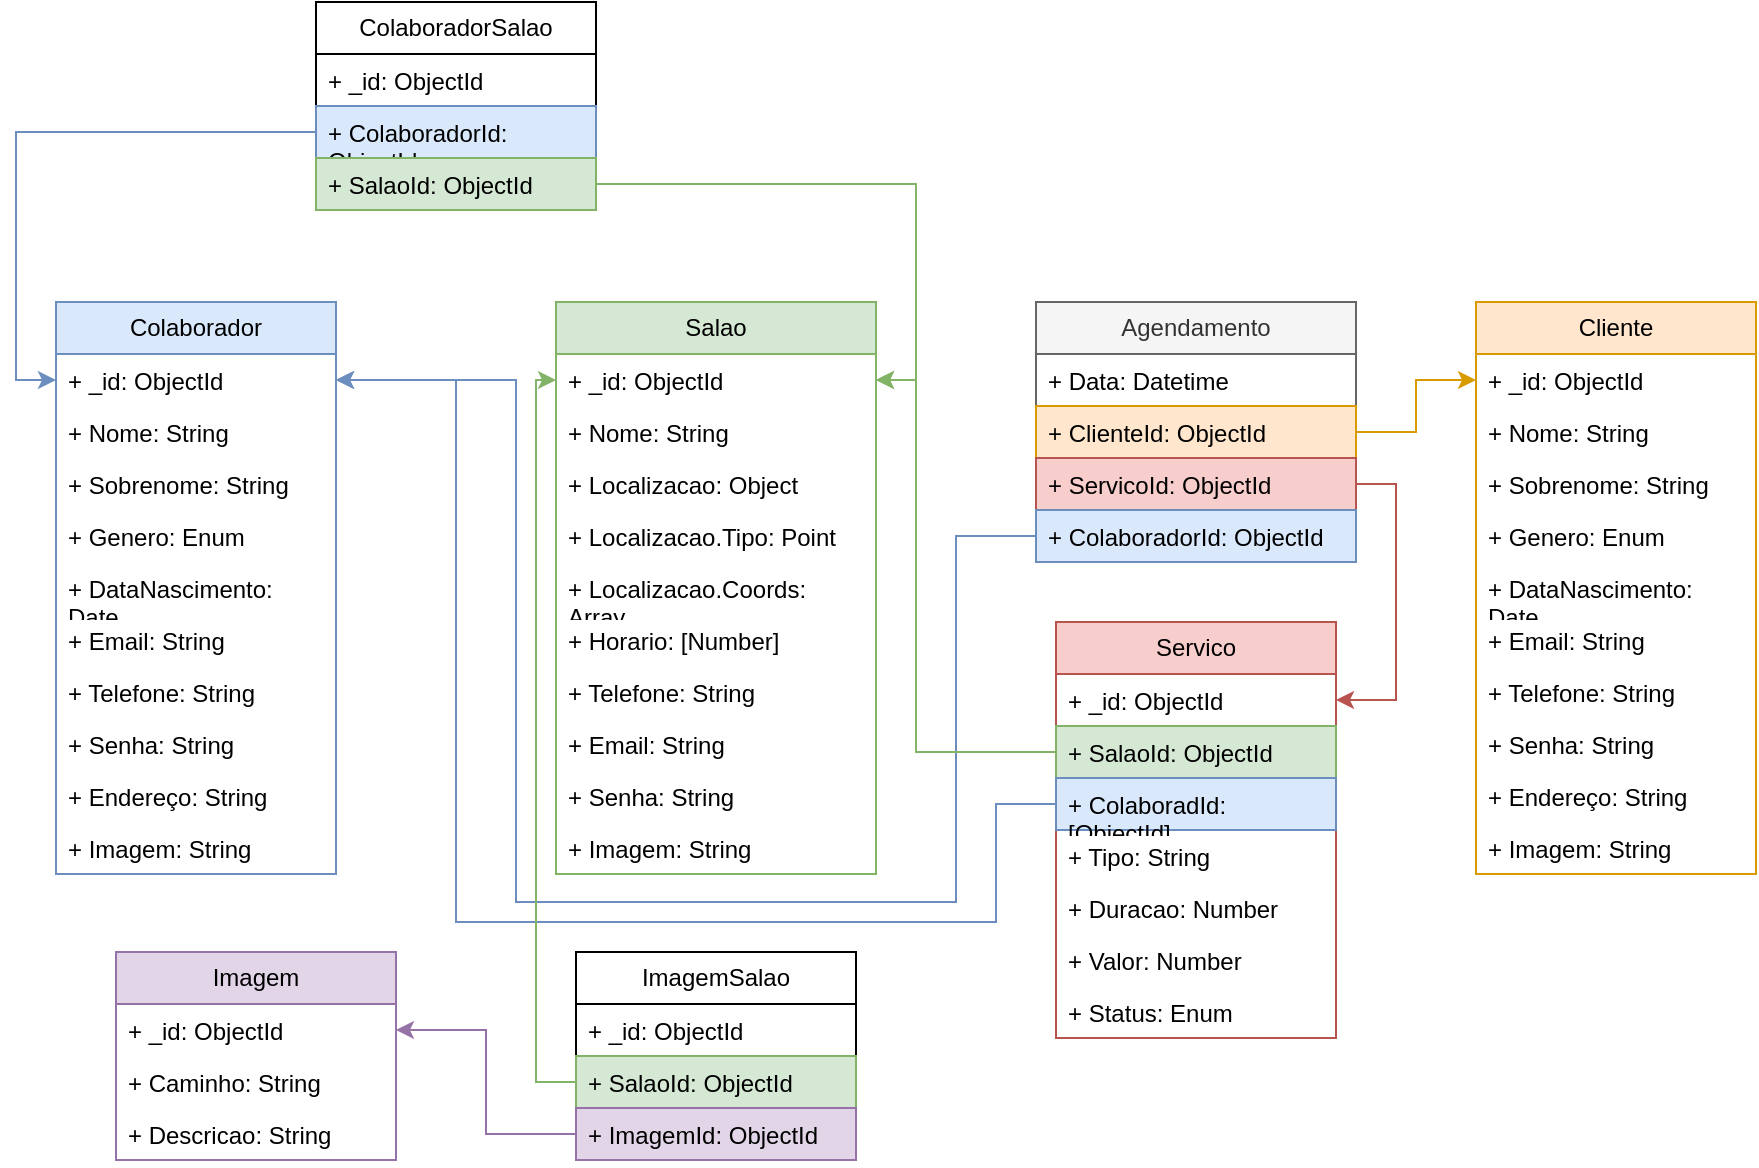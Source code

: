 <mxfile version="24.5.5" type="github">
  <diagram name="Page-1" id="6133507b-19e7-1e82-6fc7-422aa6c4b21f">
    <mxGraphModel dx="880" dy="1333" grid="1" gridSize="10" guides="1" tooltips="1" connect="1" arrows="1" fold="1" page="1" pageScale="1" pageWidth="1100" pageHeight="850" background="none" math="0" shadow="0">
      <root>
        <mxCell id="0" />
        <mxCell id="1" parent="0" />
        <mxCell id="nm-3Dstg01Z_PE1IUT6b-1" value="Salao" style="swimlane;fontStyle=0;childLayout=stackLayout;horizontal=1;startSize=26;fillColor=#d5e8d4;horizontalStack=0;resizeParent=1;resizeParentMax=0;resizeLast=0;collapsible=1;marginBottom=0;whiteSpace=wrap;html=1;strokeColor=#82b366;" parent="1" vertex="1">
          <mxGeometry x="470" y="100" width="160" height="286" as="geometry" />
        </mxCell>
        <mxCell id="nm-3Dstg01Z_PE1IUT6b-2" value="+ _id: ObjectId" style="text;strokeColor=none;fillColor=none;align=left;verticalAlign=top;spacingLeft=4;spacingRight=4;overflow=hidden;rotatable=0;points=[[0,0.5],[1,0.5]];portConstraint=eastwest;whiteSpace=wrap;html=1;" parent="nm-3Dstg01Z_PE1IUT6b-1" vertex="1">
          <mxGeometry y="26" width="160" height="26" as="geometry" />
        </mxCell>
        <mxCell id="jSLhKUpgCR64juOZnblT-56" value="+ Nome: String" style="text;strokeColor=none;fillColor=none;align=left;verticalAlign=top;spacingLeft=4;spacingRight=4;overflow=hidden;rotatable=0;points=[[0,0.5],[1,0.5]];portConstraint=eastwest;whiteSpace=wrap;html=1;" vertex="1" parent="nm-3Dstg01Z_PE1IUT6b-1">
          <mxGeometry y="52" width="160" height="26" as="geometry" />
        </mxCell>
        <mxCell id="nm-3Dstg01Z_PE1IUT6b-3" value="+ Localizacao: Object" style="text;strokeColor=none;fillColor=none;align=left;verticalAlign=top;spacingLeft=4;spacingRight=4;overflow=hidden;rotatable=0;points=[[0,0.5],[1,0.5]];portConstraint=eastwest;whiteSpace=wrap;html=1;" parent="nm-3Dstg01Z_PE1IUT6b-1" vertex="1">
          <mxGeometry y="78" width="160" height="26" as="geometry" />
        </mxCell>
        <mxCell id="jSLhKUpgCR64juOZnblT-35" value="+ Localizacao.Tipo: Point" style="text;strokeColor=none;fillColor=none;align=left;verticalAlign=top;spacingLeft=4;spacingRight=4;overflow=hidden;rotatable=0;points=[[0,0.5],[1,0.5]];portConstraint=eastwest;whiteSpace=wrap;html=1;" vertex="1" parent="nm-3Dstg01Z_PE1IUT6b-1">
          <mxGeometry y="104" width="160" height="26" as="geometry" />
        </mxCell>
        <mxCell id="jSLhKUpgCR64juOZnblT-36" value="+ Localizacao.Coords: Array" style="text;strokeColor=none;fillColor=none;align=left;verticalAlign=top;spacingLeft=4;spacingRight=4;overflow=hidden;rotatable=0;points=[[0,0.5],[1,0.5]];portConstraint=eastwest;whiteSpace=wrap;html=1;" vertex="1" parent="nm-3Dstg01Z_PE1IUT6b-1">
          <mxGeometry y="130" width="160" height="26" as="geometry" />
        </mxCell>
        <mxCell id="nm-3Dstg01Z_PE1IUT6b-4" value="+ Horario: [Number]" style="text;strokeColor=none;fillColor=none;align=left;verticalAlign=top;spacingLeft=4;spacingRight=4;overflow=hidden;rotatable=0;points=[[0,0.5],[1,0.5]];portConstraint=eastwest;whiteSpace=wrap;html=1;" parent="nm-3Dstg01Z_PE1IUT6b-1" vertex="1">
          <mxGeometry y="156" width="160" height="26" as="geometry" />
        </mxCell>
        <mxCell id="14" value="+ Telefone: String" style="text;strokeColor=none;fillColor=none;align=left;verticalAlign=top;spacingLeft=4;spacingRight=4;overflow=hidden;rotatable=0;points=[[0,0.5],[1,0.5]];portConstraint=eastwest;whiteSpace=wrap;html=1;" parent="nm-3Dstg01Z_PE1IUT6b-1" vertex="1">
          <mxGeometry y="182" width="160" height="26" as="geometry" />
        </mxCell>
        <mxCell id="15" value="+ Email: String" style="text;strokeColor=none;fillColor=none;align=left;verticalAlign=top;spacingLeft=4;spacingRight=4;overflow=hidden;rotatable=0;points=[[0,0.5],[1,0.5]];portConstraint=eastwest;whiteSpace=wrap;html=1;" parent="nm-3Dstg01Z_PE1IUT6b-1" vertex="1">
          <mxGeometry y="208" width="160" height="26" as="geometry" />
        </mxCell>
        <mxCell id="31" value="+ Senha: String" style="text;strokeColor=none;fillColor=none;align=left;verticalAlign=top;spacingLeft=4;spacingRight=4;overflow=hidden;rotatable=0;points=[[0,0.5],[1,0.5]];portConstraint=eastwest;whiteSpace=wrap;html=1;" parent="nm-3Dstg01Z_PE1IUT6b-1" vertex="1">
          <mxGeometry y="234" width="160" height="26" as="geometry" />
        </mxCell>
        <mxCell id="jSLhKUpgCR64juOZnblT-33" value="+ Imagem: String" style="text;strokeColor=none;fillColor=none;align=left;verticalAlign=top;spacingLeft=4;spacingRight=4;overflow=hidden;rotatable=0;points=[[0,0.5],[1,0.5]];portConstraint=eastwest;whiteSpace=wrap;html=1;" vertex="1" parent="nm-3Dstg01Z_PE1IUT6b-1">
          <mxGeometry y="260" width="160" height="26" as="geometry" />
        </mxCell>
        <mxCell id="nm-3Dstg01Z_PE1IUT6b-13" value="Agendamento" style="swimlane;fontStyle=0;childLayout=stackLayout;horizontal=1;startSize=26;fillColor=#f5f5f5;horizontalStack=0;resizeParent=1;resizeParentMax=0;resizeLast=0;collapsible=1;marginBottom=0;whiteSpace=wrap;html=1;fontColor=#333333;strokeColor=#666666;" parent="1" vertex="1">
          <mxGeometry x="710" y="100" width="160" height="130" as="geometry" />
        </mxCell>
        <mxCell id="nm-3Dstg01Z_PE1IUT6b-14" value="+ Data: Datetime" style="text;strokeColor=none;fillColor=none;align=left;verticalAlign=top;spacingLeft=4;spacingRight=4;overflow=hidden;rotatable=0;points=[[0,0.5],[1,0.5]];portConstraint=eastwest;whiteSpace=wrap;html=1;" parent="nm-3Dstg01Z_PE1IUT6b-13" vertex="1">
          <mxGeometry y="26" width="160" height="26" as="geometry" />
        </mxCell>
        <mxCell id="nm-3Dstg01Z_PE1IUT6b-15" value="+ ClienteId: ObjectId" style="text;strokeColor=#d79b00;fillColor=#ffe6cc;align=left;verticalAlign=top;spacingLeft=4;spacingRight=4;overflow=hidden;rotatable=0;points=[[0,0.5],[1,0.5]];portConstraint=eastwest;whiteSpace=wrap;html=1;" parent="nm-3Dstg01Z_PE1IUT6b-13" vertex="1">
          <mxGeometry y="52" width="160" height="26" as="geometry" />
        </mxCell>
        <mxCell id="nm-3Dstg01Z_PE1IUT6b-16" value="+ ServicoId: ObjectId" style="text;strokeColor=#b85450;fillColor=#f8cecc;align=left;verticalAlign=top;spacingLeft=4;spacingRight=4;overflow=hidden;rotatable=0;points=[[0,0.5],[1,0.5]];portConstraint=eastwest;whiteSpace=wrap;html=1;" parent="nm-3Dstg01Z_PE1IUT6b-13" vertex="1">
          <mxGeometry y="78" width="160" height="26" as="geometry" />
        </mxCell>
        <mxCell id="30" value="+ ColaboradorId: ObjectId" style="text;strokeColor=#6c8ebf;fillColor=#dae8fc;align=left;verticalAlign=top;spacingLeft=4;spacingRight=4;overflow=hidden;rotatable=0;points=[[0,0.5],[1,0.5]];portConstraint=eastwest;whiteSpace=wrap;html=1;" parent="nm-3Dstg01Z_PE1IUT6b-13" vertex="1">
          <mxGeometry y="104" width="160" height="26" as="geometry" />
        </mxCell>
        <mxCell id="nm-3Dstg01Z_PE1IUT6b-17" value="Servico" style="swimlane;fontStyle=0;childLayout=stackLayout;horizontal=1;startSize=26;fillColor=#f8cecc;horizontalStack=0;resizeParent=1;resizeParentMax=0;resizeLast=0;collapsible=1;marginBottom=0;whiteSpace=wrap;html=1;strokeColor=#b85450;" parent="1" vertex="1">
          <mxGeometry x="720" y="260" width="140" height="208" as="geometry" />
        </mxCell>
        <mxCell id="nm-3Dstg01Z_PE1IUT6b-18" value="+ _id: ObjectId" style="text;strokeColor=none;fillColor=none;align=left;verticalAlign=top;spacingLeft=4;spacingRight=4;overflow=hidden;rotatable=0;points=[[0,0.5],[1,0.5]];portConstraint=eastwest;whiteSpace=wrap;html=1;" parent="nm-3Dstg01Z_PE1IUT6b-17" vertex="1">
          <mxGeometry y="26" width="140" height="26" as="geometry" />
        </mxCell>
        <mxCell id="jSLhKUpgCR64juOZnblT-63" value="+ SalaoId: ObjectId" style="text;strokeColor=#82b366;fillColor=#d5e8d4;align=left;verticalAlign=top;spacingLeft=4;spacingRight=4;overflow=hidden;rotatable=0;points=[[0,0.5],[1,0.5]];portConstraint=eastwest;whiteSpace=wrap;html=1;" vertex="1" parent="nm-3Dstg01Z_PE1IUT6b-17">
          <mxGeometry y="52" width="140" height="26" as="geometry" />
        </mxCell>
        <mxCell id="jSLhKUpgCR64juOZnblT-38" value="+ ColaboradId: [ObjectId]" style="text;strokeColor=#6c8ebf;fillColor=#dae8fc;align=left;verticalAlign=top;spacingLeft=4;spacingRight=4;overflow=hidden;rotatable=0;points=[[0,0.5],[1,0.5]];portConstraint=eastwest;whiteSpace=wrap;html=1;" vertex="1" parent="nm-3Dstg01Z_PE1IUT6b-17">
          <mxGeometry y="78" width="140" height="26" as="geometry" />
        </mxCell>
        <mxCell id="jSLhKUpgCR64juOZnblT-37" value="+ Tipo: String" style="text;strokeColor=none;fillColor=none;align=left;verticalAlign=top;spacingLeft=4;spacingRight=4;overflow=hidden;rotatable=0;points=[[0,0.5],[1,0.5]];portConstraint=eastwest;whiteSpace=wrap;html=1;" vertex="1" parent="nm-3Dstg01Z_PE1IUT6b-17">
          <mxGeometry y="104" width="140" height="26" as="geometry" />
        </mxCell>
        <mxCell id="nm-3Dstg01Z_PE1IUT6b-19" value="+ Duracao: Number" style="text;strokeColor=none;fillColor=none;align=left;verticalAlign=top;spacingLeft=4;spacingRight=4;overflow=hidden;rotatable=0;points=[[0,0.5],[1,0.5]];portConstraint=eastwest;whiteSpace=wrap;html=1;" parent="nm-3Dstg01Z_PE1IUT6b-17" vertex="1">
          <mxGeometry y="130" width="140" height="26" as="geometry" />
        </mxCell>
        <mxCell id="nm-3Dstg01Z_PE1IUT6b-20" value="+ Valor: Number" style="text;strokeColor=none;fillColor=none;align=left;verticalAlign=top;spacingLeft=4;spacingRight=4;overflow=hidden;rotatable=0;points=[[0,0.5],[1,0.5]];portConstraint=eastwest;whiteSpace=wrap;html=1;" parent="nm-3Dstg01Z_PE1IUT6b-17" vertex="1">
          <mxGeometry y="156" width="140" height="26" as="geometry" />
        </mxCell>
        <mxCell id="jSLhKUpgCR64juOZnblT-39" value="+ Status: Enum" style="text;strokeColor=none;fillColor=none;align=left;verticalAlign=top;spacingLeft=4;spacingRight=4;overflow=hidden;rotatable=0;points=[[0,0.5],[1,0.5]];portConstraint=eastwest;whiteSpace=wrap;html=1;" vertex="1" parent="nm-3Dstg01Z_PE1IUT6b-17">
          <mxGeometry y="182" width="140" height="26" as="geometry" />
        </mxCell>
        <mxCell id="nm-3Dstg01Z_PE1IUT6b-21" value="Imagem" style="swimlane;fontStyle=0;childLayout=stackLayout;horizontal=1;startSize=26;fillColor=#e1d5e7;horizontalStack=0;resizeParent=1;resizeParentMax=0;resizeLast=0;collapsible=1;marginBottom=0;whiteSpace=wrap;html=1;strokeColor=#9673a6;" parent="1" vertex="1">
          <mxGeometry x="250" y="425" width="140" height="104" as="geometry" />
        </mxCell>
        <mxCell id="nm-3Dstg01Z_PE1IUT6b-22" value="+ _id: ObjectId" style="text;strokeColor=none;fillColor=none;align=left;verticalAlign=top;spacingLeft=4;spacingRight=4;overflow=hidden;rotatable=0;points=[[0,0.5],[1,0.5]];portConstraint=eastwest;whiteSpace=wrap;html=1;" parent="nm-3Dstg01Z_PE1IUT6b-21" vertex="1">
          <mxGeometry y="26" width="140" height="26" as="geometry" />
        </mxCell>
        <mxCell id="jSLhKUpgCR64juOZnblT-74" value="+ Caminho: String" style="text;strokeColor=none;fillColor=none;align=left;verticalAlign=top;spacingLeft=4;spacingRight=4;overflow=hidden;rotatable=0;points=[[0,0.5],[1,0.5]];portConstraint=eastwest;whiteSpace=wrap;html=1;" vertex="1" parent="nm-3Dstg01Z_PE1IUT6b-21">
          <mxGeometry y="52" width="140" height="26" as="geometry" />
        </mxCell>
        <mxCell id="nm-3Dstg01Z_PE1IUT6b-23" value="+ Descricao: String" style="text;strokeColor=none;fillColor=none;align=left;verticalAlign=top;spacingLeft=4;spacingRight=4;overflow=hidden;rotatable=0;points=[[0,0.5],[1,0.5]];portConstraint=eastwest;whiteSpace=wrap;html=1;" parent="nm-3Dstg01Z_PE1IUT6b-21" vertex="1">
          <mxGeometry y="78" width="140" height="26" as="geometry" />
        </mxCell>
        <mxCell id="17" value="Colaborador" style="swimlane;fontStyle=0;childLayout=stackLayout;horizontal=1;startSize=26;fillColor=#dae8fc;horizontalStack=0;resizeParent=1;resizeParentMax=0;resizeLast=0;collapsible=1;marginBottom=0;whiteSpace=wrap;html=1;strokeColor=#6c8ebf;" parent="1" vertex="1">
          <mxGeometry x="220" y="100" width="140" height="286" as="geometry" />
        </mxCell>
        <mxCell id="18" value="+ _id: ObjectId" style="text;strokeColor=none;fillColor=none;align=left;verticalAlign=top;spacingLeft=4;spacingRight=4;overflow=hidden;rotatable=0;points=[[0,0.5],[1,0.5]];portConstraint=eastwest;whiteSpace=wrap;html=1;" parent="17" vertex="1">
          <mxGeometry y="26" width="140" height="26" as="geometry" />
        </mxCell>
        <mxCell id="jSLhKUpgCR64juOZnblT-53" value="+ Nome: String" style="text;strokeColor=none;fillColor=none;align=left;verticalAlign=top;spacingLeft=4;spacingRight=4;overflow=hidden;rotatable=0;points=[[0,0.5],[1,0.5]];portConstraint=eastwest;whiteSpace=wrap;html=1;" vertex="1" parent="17">
          <mxGeometry y="52" width="140" height="26" as="geometry" />
        </mxCell>
        <mxCell id="19" value="+ Sobrenome: String" style="text;strokeColor=none;fillColor=none;align=left;verticalAlign=top;spacingLeft=4;spacingRight=4;overflow=hidden;rotatable=0;points=[[0,0.5],[1,0.5]];portConstraint=eastwest;whiteSpace=wrap;html=1;" parent="17" vertex="1">
          <mxGeometry y="78" width="140" height="26" as="geometry" />
        </mxCell>
        <mxCell id="20" value="+ Genero: Enum" style="text;strokeColor=none;fillColor=none;align=left;verticalAlign=top;spacingLeft=4;spacingRight=4;overflow=hidden;rotatable=0;points=[[0,0.5],[1,0.5]];portConstraint=eastwest;whiteSpace=wrap;html=1;" parent="17" vertex="1">
          <mxGeometry y="104" width="140" height="26" as="geometry" />
        </mxCell>
        <mxCell id="21" value="+ DataNascimento: Date" style="text;strokeColor=none;fillColor=none;align=left;verticalAlign=top;spacingLeft=4;spacingRight=4;overflow=hidden;rotatable=0;points=[[0,0.5],[1,0.5]];portConstraint=eastwest;whiteSpace=wrap;html=1;" parent="17" vertex="1">
          <mxGeometry y="130" width="140" height="26" as="geometry" />
        </mxCell>
        <mxCell id="22" value="+ Email: String" style="text;strokeColor=none;fillColor=none;align=left;verticalAlign=top;spacingLeft=4;spacingRight=4;overflow=hidden;rotatable=0;points=[[0,0.5],[1,0.5]];portConstraint=eastwest;whiteSpace=wrap;html=1;" parent="17" vertex="1">
          <mxGeometry y="156" width="140" height="26" as="geometry" />
        </mxCell>
        <mxCell id="23" value="+ Telefone: String" style="text;strokeColor=none;fillColor=none;align=left;verticalAlign=top;spacingLeft=4;spacingRight=4;overflow=hidden;rotatable=0;points=[[0,0.5],[1,0.5]];portConstraint=eastwest;whiteSpace=wrap;html=1;" parent="17" vertex="1">
          <mxGeometry y="182" width="140" height="26" as="geometry" />
        </mxCell>
        <mxCell id="24" value="+ Senha: String" style="text;strokeColor=none;fillColor=none;align=left;verticalAlign=top;spacingLeft=4;spacingRight=4;overflow=hidden;rotatable=0;points=[[0,0.5],[1,0.5]];portConstraint=eastwest;whiteSpace=wrap;html=1;" parent="17" vertex="1">
          <mxGeometry y="208" width="140" height="26" as="geometry" />
        </mxCell>
        <mxCell id="25" value="+ Endereço: String" style="text;strokeColor=none;fillColor=none;align=left;verticalAlign=top;spacingLeft=4;spacingRight=4;overflow=hidden;rotatable=0;points=[[0,0.5],[1,0.5]];portConstraint=eastwest;whiteSpace=wrap;html=1;" parent="17" vertex="1">
          <mxGeometry y="234" width="140" height="26" as="geometry" />
        </mxCell>
        <mxCell id="33" value="+ Imagem: String" style="text;strokeColor=none;fillColor=none;align=left;verticalAlign=top;spacingLeft=4;spacingRight=4;overflow=hidden;rotatable=0;points=[[0,0.5],[1,0.5]];portConstraint=eastwest;whiteSpace=wrap;html=1;" parent="17" vertex="1">
          <mxGeometry y="260" width="140" height="26" as="geometry" />
        </mxCell>
        <mxCell id="jSLhKUpgCR64juOZnblT-40" value="Cliente" style="swimlane;fontStyle=0;childLayout=stackLayout;horizontal=1;startSize=26;fillColor=#ffe6cc;horizontalStack=0;resizeParent=1;resizeParentMax=0;resizeLast=0;collapsible=1;marginBottom=0;whiteSpace=wrap;html=1;strokeColor=#d79b00;" vertex="1" parent="1">
          <mxGeometry x="930" y="100" width="140" height="286" as="geometry" />
        </mxCell>
        <mxCell id="jSLhKUpgCR64juOZnblT-41" value="+ _id: ObjectId" style="text;strokeColor=none;fillColor=none;align=left;verticalAlign=top;spacingLeft=4;spacingRight=4;overflow=hidden;rotatable=0;points=[[0,0.5],[1,0.5]];portConstraint=eastwest;whiteSpace=wrap;html=1;" vertex="1" parent="jSLhKUpgCR64juOZnblT-40">
          <mxGeometry y="26" width="140" height="26" as="geometry" />
        </mxCell>
        <mxCell id="jSLhKUpgCR64juOZnblT-60" value="+ Nome: String" style="text;strokeColor=none;fillColor=none;align=left;verticalAlign=top;spacingLeft=4;spacingRight=4;overflow=hidden;rotatable=0;points=[[0,0.5],[1,0.5]];portConstraint=eastwest;whiteSpace=wrap;html=1;" vertex="1" parent="jSLhKUpgCR64juOZnblT-40">
          <mxGeometry y="52" width="140" height="26" as="geometry" />
        </mxCell>
        <mxCell id="jSLhKUpgCR64juOZnblT-42" value="+ Sobrenome: String" style="text;strokeColor=none;fillColor=none;align=left;verticalAlign=top;spacingLeft=4;spacingRight=4;overflow=hidden;rotatable=0;points=[[0,0.5],[1,0.5]];portConstraint=eastwest;whiteSpace=wrap;html=1;" vertex="1" parent="jSLhKUpgCR64juOZnblT-40">
          <mxGeometry y="78" width="140" height="26" as="geometry" />
        </mxCell>
        <mxCell id="jSLhKUpgCR64juOZnblT-43" value="+ Genero: Enum" style="text;strokeColor=none;fillColor=none;align=left;verticalAlign=top;spacingLeft=4;spacingRight=4;overflow=hidden;rotatable=0;points=[[0,0.5],[1,0.5]];portConstraint=eastwest;whiteSpace=wrap;html=1;" vertex="1" parent="jSLhKUpgCR64juOZnblT-40">
          <mxGeometry y="104" width="140" height="26" as="geometry" />
        </mxCell>
        <mxCell id="jSLhKUpgCR64juOZnblT-44" value="+ DataNascimento: Date" style="text;strokeColor=none;fillColor=none;align=left;verticalAlign=top;spacingLeft=4;spacingRight=4;overflow=hidden;rotatable=0;points=[[0,0.5],[1,0.5]];portConstraint=eastwest;whiteSpace=wrap;html=1;" vertex="1" parent="jSLhKUpgCR64juOZnblT-40">
          <mxGeometry y="130" width="140" height="26" as="geometry" />
        </mxCell>
        <mxCell id="jSLhKUpgCR64juOZnblT-45" value="+ Email: String" style="text;strokeColor=none;fillColor=none;align=left;verticalAlign=top;spacingLeft=4;spacingRight=4;overflow=hidden;rotatable=0;points=[[0,0.5],[1,0.5]];portConstraint=eastwest;whiteSpace=wrap;html=1;" vertex="1" parent="jSLhKUpgCR64juOZnblT-40">
          <mxGeometry y="156" width="140" height="26" as="geometry" />
        </mxCell>
        <mxCell id="jSLhKUpgCR64juOZnblT-46" value="+ Telefone: String" style="text;strokeColor=none;fillColor=none;align=left;verticalAlign=top;spacingLeft=4;spacingRight=4;overflow=hidden;rotatable=0;points=[[0,0.5],[1,0.5]];portConstraint=eastwest;whiteSpace=wrap;html=1;" vertex="1" parent="jSLhKUpgCR64juOZnblT-40">
          <mxGeometry y="182" width="140" height="26" as="geometry" />
        </mxCell>
        <mxCell id="jSLhKUpgCR64juOZnblT-47" value="+ Senha: String" style="text;strokeColor=none;fillColor=none;align=left;verticalAlign=top;spacingLeft=4;spacingRight=4;overflow=hidden;rotatable=0;points=[[0,0.5],[1,0.5]];portConstraint=eastwest;whiteSpace=wrap;html=1;" vertex="1" parent="jSLhKUpgCR64juOZnblT-40">
          <mxGeometry y="208" width="140" height="26" as="geometry" />
        </mxCell>
        <mxCell id="jSLhKUpgCR64juOZnblT-48" value="+ Endereço: String" style="text;strokeColor=none;fillColor=none;align=left;verticalAlign=top;spacingLeft=4;spacingRight=4;overflow=hidden;rotatable=0;points=[[0,0.5],[1,0.5]];portConstraint=eastwest;whiteSpace=wrap;html=1;" vertex="1" parent="jSLhKUpgCR64juOZnblT-40">
          <mxGeometry y="234" width="140" height="26" as="geometry" />
        </mxCell>
        <mxCell id="jSLhKUpgCR64juOZnblT-49" value="+ Imagem: String" style="text;strokeColor=none;fillColor=none;align=left;verticalAlign=top;spacingLeft=4;spacingRight=4;overflow=hidden;rotatable=0;points=[[0,0.5],[1,0.5]];portConstraint=eastwest;whiteSpace=wrap;html=1;" vertex="1" parent="jSLhKUpgCR64juOZnblT-40">
          <mxGeometry y="260" width="140" height="26" as="geometry" />
        </mxCell>
        <mxCell id="jSLhKUpgCR64juOZnblT-50" value="ColaboradorSalao" style="swimlane;fontStyle=0;childLayout=stackLayout;horizontal=1;startSize=26;fillColor=none;horizontalStack=0;resizeParent=1;resizeParentMax=0;resizeLast=0;collapsible=1;marginBottom=0;whiteSpace=wrap;html=1;" vertex="1" parent="1">
          <mxGeometry x="350" y="-50" width="140" height="104" as="geometry" />
        </mxCell>
        <mxCell id="jSLhKUpgCR64juOZnblT-52" value="+ _id: ObjectId" style="text;strokeColor=none;fillColor=none;align=left;verticalAlign=top;spacingLeft=4;spacingRight=4;overflow=hidden;rotatable=0;points=[[0,0.5],[1,0.5]];portConstraint=eastwest;whiteSpace=wrap;html=1;" vertex="1" parent="jSLhKUpgCR64juOZnblT-50">
          <mxGeometry y="26" width="140" height="26" as="geometry" />
        </mxCell>
        <mxCell id="jSLhKUpgCR64juOZnblT-54" value="+ ColaboradorId: ObjectId" style="text;strokeColor=#6c8ebf;fillColor=#dae8fc;align=left;verticalAlign=top;spacingLeft=4;spacingRight=4;overflow=hidden;rotatable=0;points=[[0,0.5],[1,0.5]];portConstraint=eastwest;whiteSpace=wrap;html=1;" vertex="1" parent="jSLhKUpgCR64juOZnblT-50">
          <mxGeometry y="52" width="140" height="26" as="geometry" />
        </mxCell>
        <mxCell id="jSLhKUpgCR64juOZnblT-55" value="+ SalaoId: ObjectId" style="text;strokeColor=#82b366;fillColor=#d5e8d4;align=left;verticalAlign=top;spacingLeft=4;spacingRight=4;overflow=hidden;rotatable=0;points=[[0,0.5],[1,0.5]];portConstraint=eastwest;whiteSpace=wrap;html=1;" vertex="1" parent="jSLhKUpgCR64juOZnblT-50">
          <mxGeometry y="78" width="140" height="26" as="geometry" />
        </mxCell>
        <mxCell id="jSLhKUpgCR64juOZnblT-57" style="edgeStyle=orthogonalEdgeStyle;rounded=0;orthogonalLoop=1;jettySize=auto;html=1;exitX=0;exitY=0.5;exitDx=0;exitDy=0;entryX=0;entryY=0.5;entryDx=0;entryDy=0;fillColor=#dae8fc;strokeColor=#6c8ebf;" edge="1" parent="1" source="jSLhKUpgCR64juOZnblT-54" target="18">
          <mxGeometry relative="1" as="geometry" />
        </mxCell>
        <mxCell id="jSLhKUpgCR64juOZnblT-58" style="edgeStyle=orthogonalEdgeStyle;rounded=0;orthogonalLoop=1;jettySize=auto;html=1;exitX=1;exitY=0.5;exitDx=0;exitDy=0;entryX=1;entryY=0.5;entryDx=0;entryDy=0;fillColor=#d5e8d4;strokeColor=#82b366;" edge="1" parent="1" source="jSLhKUpgCR64juOZnblT-55" target="nm-3Dstg01Z_PE1IUT6b-2">
          <mxGeometry relative="1" as="geometry" />
        </mxCell>
        <mxCell id="jSLhKUpgCR64juOZnblT-61" style="edgeStyle=orthogonalEdgeStyle;rounded=0;orthogonalLoop=1;jettySize=auto;html=1;exitX=1;exitY=0.5;exitDx=0;exitDy=0;entryX=0;entryY=0.5;entryDx=0;entryDy=0;fillColor=#ffe6cc;strokeColor=#d79b00;" edge="1" parent="1" source="nm-3Dstg01Z_PE1IUT6b-15" target="jSLhKUpgCR64juOZnblT-41">
          <mxGeometry relative="1" as="geometry" />
        </mxCell>
        <mxCell id="jSLhKUpgCR64juOZnblT-65" style="edgeStyle=orthogonalEdgeStyle;rounded=0;orthogonalLoop=1;jettySize=auto;html=1;exitX=1;exitY=0.5;exitDx=0;exitDy=0;entryX=1;entryY=0.5;entryDx=0;entryDy=0;fillColor=#f8cecc;strokeColor=#b85450;" edge="1" parent="1" source="nm-3Dstg01Z_PE1IUT6b-16" target="nm-3Dstg01Z_PE1IUT6b-18">
          <mxGeometry relative="1" as="geometry" />
        </mxCell>
        <mxCell id="jSLhKUpgCR64juOZnblT-66" style="edgeStyle=orthogonalEdgeStyle;rounded=0;orthogonalLoop=1;jettySize=auto;html=1;exitX=0;exitY=0.5;exitDx=0;exitDy=0;entryX=1;entryY=0.5;entryDx=0;entryDy=0;fillColor=#dae8fc;strokeColor=#6c8ebf;" edge="1" parent="1" source="30" target="18">
          <mxGeometry relative="1" as="geometry">
            <Array as="points">
              <mxPoint x="670" y="217" />
              <mxPoint x="670" y="400" />
              <mxPoint x="450" y="400" />
              <mxPoint x="450" y="139" />
            </Array>
          </mxGeometry>
        </mxCell>
        <mxCell id="jSLhKUpgCR64juOZnblT-68" style="edgeStyle=orthogonalEdgeStyle;rounded=0;orthogonalLoop=1;jettySize=auto;html=1;exitX=0;exitY=0.5;exitDx=0;exitDy=0;entryX=1;entryY=0.5;entryDx=0;entryDy=0;fillColor=#d5e8d4;strokeColor=#82b366;" edge="1" parent="1" source="jSLhKUpgCR64juOZnblT-63" target="nm-3Dstg01Z_PE1IUT6b-2">
          <mxGeometry relative="1" as="geometry">
            <Array as="points">
              <mxPoint x="650" y="325" />
              <mxPoint x="650" y="139" />
            </Array>
          </mxGeometry>
        </mxCell>
        <mxCell id="jSLhKUpgCR64juOZnblT-69" style="edgeStyle=orthogonalEdgeStyle;rounded=0;orthogonalLoop=1;jettySize=auto;html=1;exitX=0;exitY=0.5;exitDx=0;exitDy=0;entryX=1;entryY=0.5;entryDx=0;entryDy=0;fillColor=#dae8fc;strokeColor=#6c8ebf;" edge="1" parent="1" source="jSLhKUpgCR64juOZnblT-38" target="18">
          <mxGeometry relative="1" as="geometry">
            <Array as="points">
              <mxPoint x="690" y="351" />
              <mxPoint x="690" y="410" />
              <mxPoint x="420" y="410" />
              <mxPoint x="420" y="139" />
            </Array>
          </mxGeometry>
        </mxCell>
        <mxCell id="jSLhKUpgCR64juOZnblT-75" value="ImagemSalao" style="swimlane;fontStyle=0;childLayout=stackLayout;horizontal=1;startSize=26;fillColor=none;horizontalStack=0;resizeParent=1;resizeParentMax=0;resizeLast=0;collapsible=1;marginBottom=0;whiteSpace=wrap;html=1;" vertex="1" parent="1">
          <mxGeometry x="480" y="425" width="140" height="104" as="geometry" />
        </mxCell>
        <mxCell id="jSLhKUpgCR64juOZnblT-76" value="+ _id: ObjectId" style="text;strokeColor=none;fillColor=none;align=left;verticalAlign=top;spacingLeft=4;spacingRight=4;overflow=hidden;rotatable=0;points=[[0,0.5],[1,0.5]];portConstraint=eastwest;whiteSpace=wrap;html=1;" vertex="1" parent="jSLhKUpgCR64juOZnblT-75">
          <mxGeometry y="26" width="140" height="26" as="geometry" />
        </mxCell>
        <mxCell id="jSLhKUpgCR64juOZnblT-78" value="+ SalaoId: ObjectId" style="text;strokeColor=#82b366;fillColor=#d5e8d4;align=left;verticalAlign=top;spacingLeft=4;spacingRight=4;overflow=hidden;rotatable=0;points=[[0,0.5],[1,0.5]];portConstraint=eastwest;whiteSpace=wrap;html=1;" vertex="1" parent="jSLhKUpgCR64juOZnblT-75">
          <mxGeometry y="52" width="140" height="26" as="geometry" />
        </mxCell>
        <mxCell id="jSLhKUpgCR64juOZnblT-77" value="+ ImagemId: ObjectId" style="text;strokeColor=#9673a6;fillColor=#e1d5e7;align=left;verticalAlign=top;spacingLeft=4;spacingRight=4;overflow=hidden;rotatable=0;points=[[0,0.5],[1,0.5]];portConstraint=eastwest;whiteSpace=wrap;html=1;" vertex="1" parent="jSLhKUpgCR64juOZnblT-75">
          <mxGeometry y="78" width="140" height="26" as="geometry" />
        </mxCell>
        <mxCell id="jSLhKUpgCR64juOZnblT-79" style="edgeStyle=orthogonalEdgeStyle;rounded=0;orthogonalLoop=1;jettySize=auto;html=1;exitX=0;exitY=0.5;exitDx=0;exitDy=0;entryX=1;entryY=0.5;entryDx=0;entryDy=0;fillColor=#e1d5e7;strokeColor=#9673a6;" edge="1" parent="1" source="jSLhKUpgCR64juOZnblT-77" target="nm-3Dstg01Z_PE1IUT6b-22">
          <mxGeometry relative="1" as="geometry" />
        </mxCell>
        <mxCell id="jSLhKUpgCR64juOZnblT-80" style="edgeStyle=orthogonalEdgeStyle;rounded=0;orthogonalLoop=1;jettySize=auto;html=1;exitX=0;exitY=0.5;exitDx=0;exitDy=0;entryX=0;entryY=0.5;entryDx=0;entryDy=0;fillColor=#d5e8d4;strokeColor=#82b366;" edge="1" parent="1" source="jSLhKUpgCR64juOZnblT-78" target="nm-3Dstg01Z_PE1IUT6b-2">
          <mxGeometry relative="1" as="geometry">
            <Array as="points">
              <mxPoint x="460" y="490" />
              <mxPoint x="460" y="139" />
            </Array>
          </mxGeometry>
        </mxCell>
      </root>
    </mxGraphModel>
  </diagram>
</mxfile>
